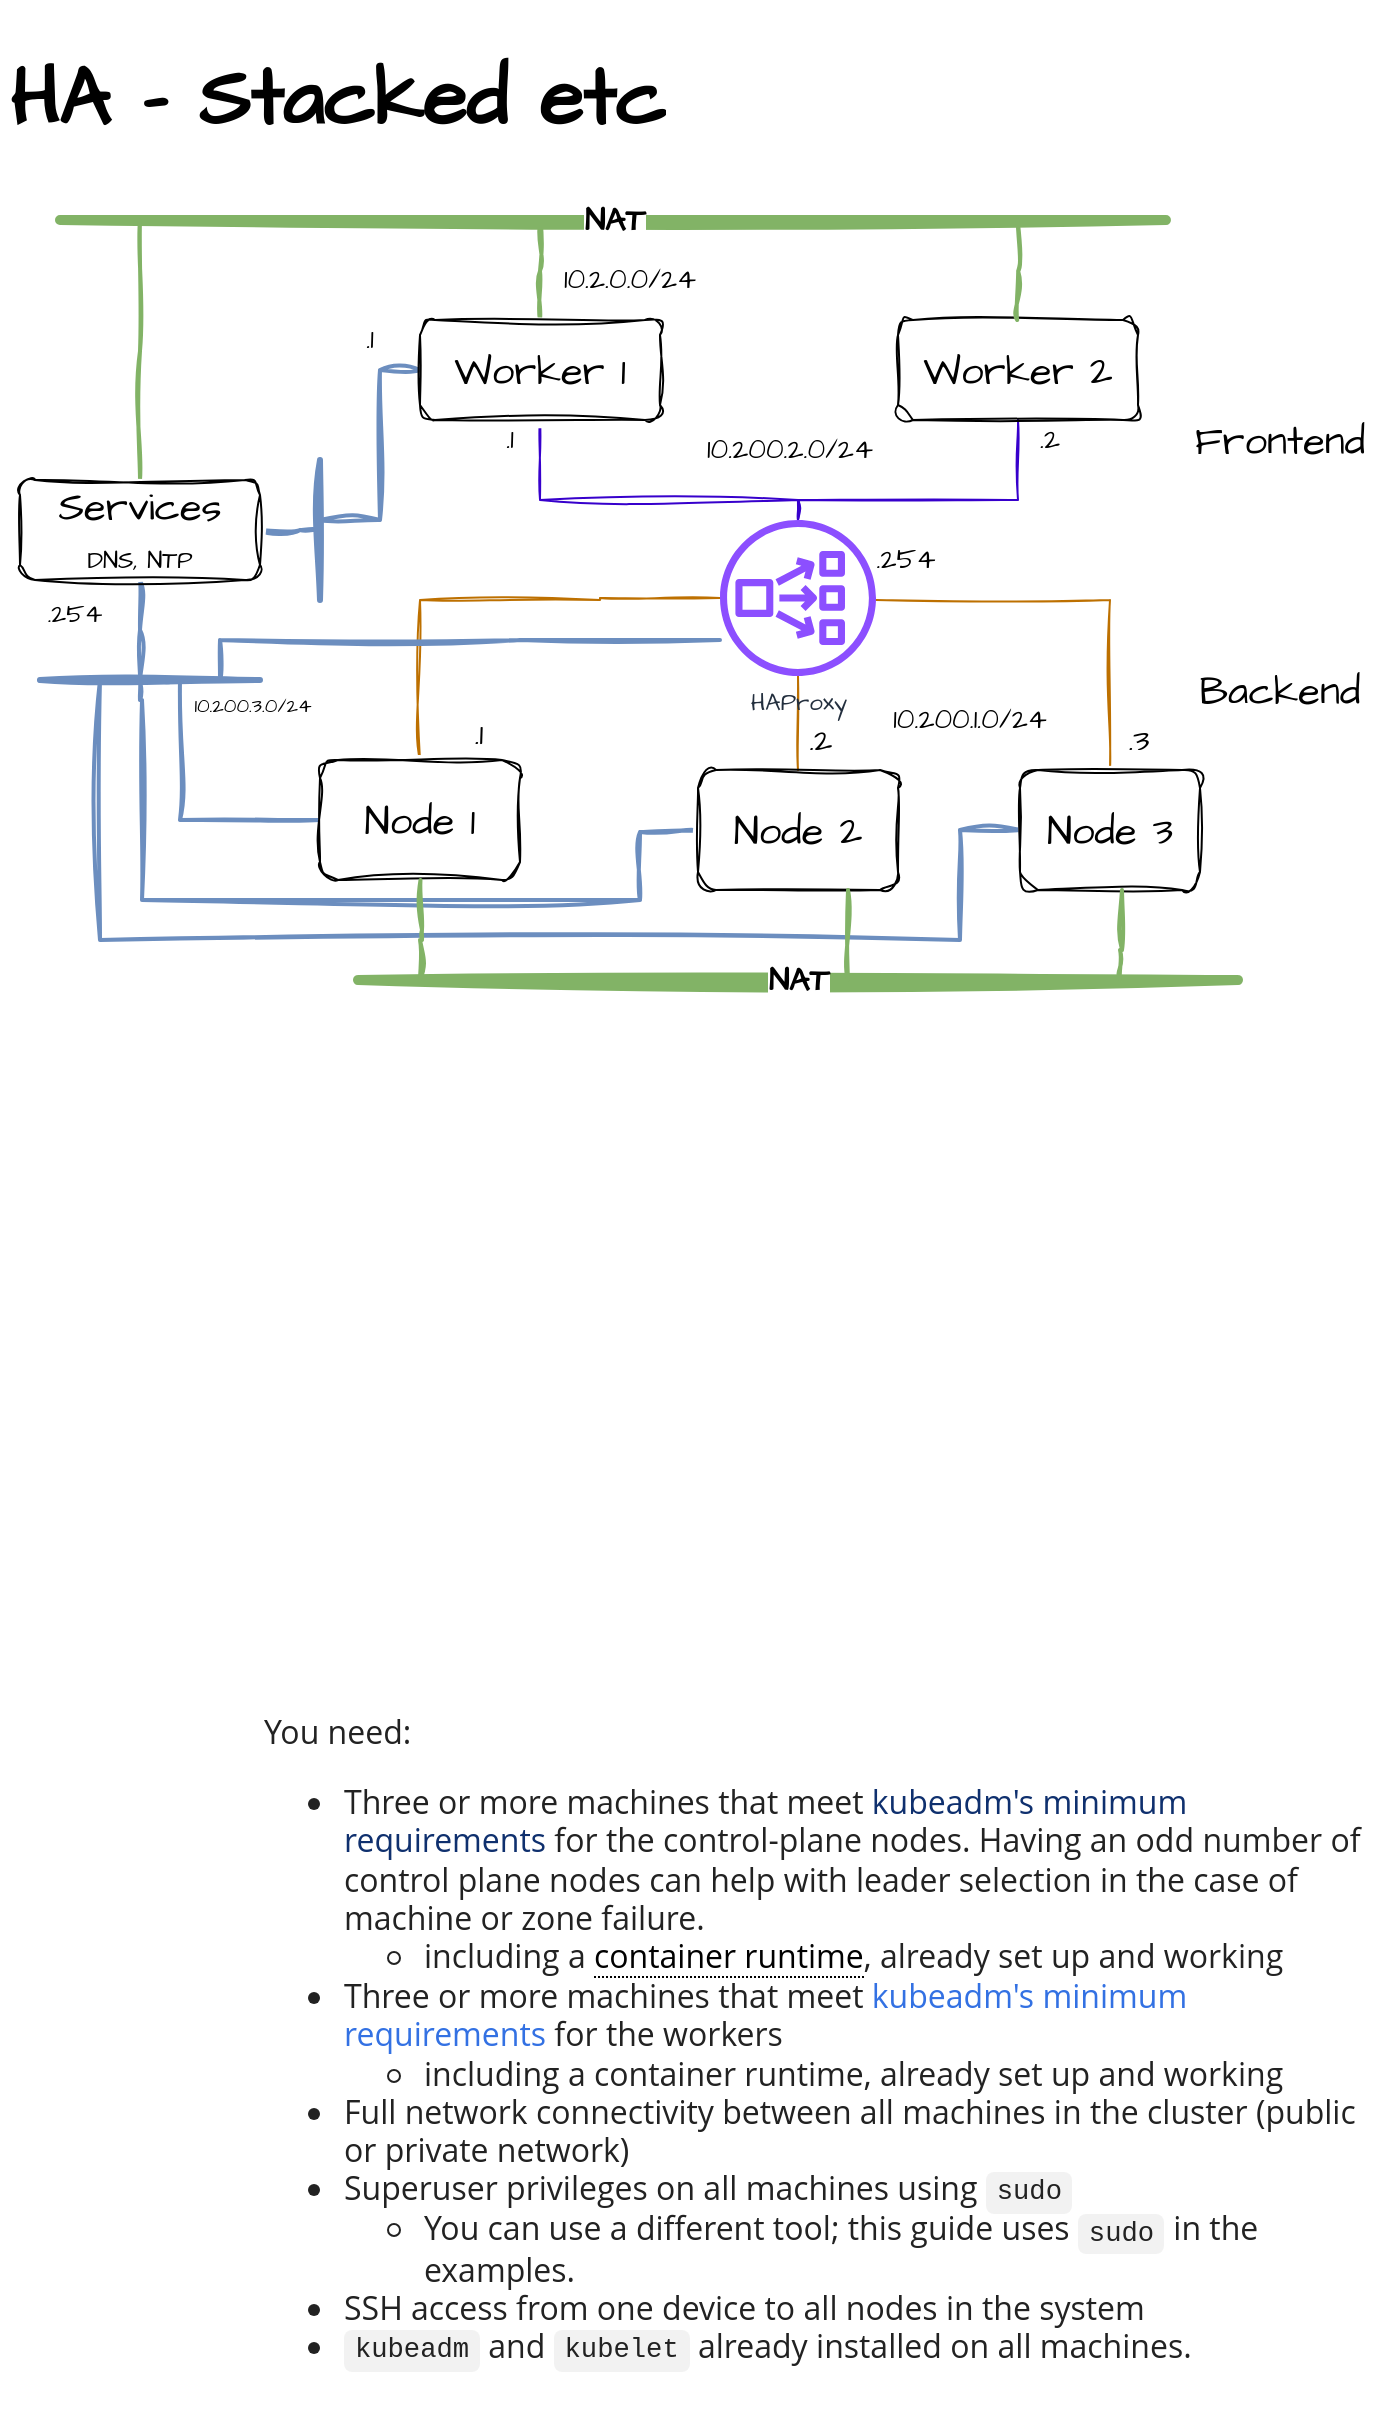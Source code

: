<mxfile version="21.6.5" type="device" pages="2">
  <diagram name="Logical" id="V6a7SnC3Rv4HC1yRopxf">
    <mxGraphModel dx="1002" dy="543" grid="0" gridSize="10" guides="1" tooltips="1" connect="1" arrows="1" fold="1" page="1" pageScale="1" pageWidth="827" pageHeight="1169" background="#ffffff" math="0" shadow="0">
      <root>
        <mxCell id="0" />
        <mxCell id="1" parent="0" />
        <mxCell id="zZbyZJ5l2gq-1yhNSsV1-1" style="edgeStyle=orthogonalEdgeStyle;rounded=0;sketch=1;hachureGap=4;jiggle=2;curveFitting=1;orthogonalLoop=1;jettySize=auto;html=1;fontFamily=Architects Daughter;fontSource=https%3A%2F%2Ffonts.googleapis.com%2Fcss%3Ffamily%3DArchitects%2BDaughter;fontSize=16;endArrow=none;endFill=0;fillColor=#f0a30a;strokeColor=#BD7000;" parent="1" source="-zSNMjfDr29oGhgnYWDr-1" target="-zSNMjfDr29oGhgnYWDr-8" edge="1">
          <mxGeometry relative="1" as="geometry">
            <Array as="points">
              <mxPoint x="230" y="300" />
              <mxPoint x="320" y="300" />
              <mxPoint x="320" y="299" />
            </Array>
          </mxGeometry>
        </mxCell>
        <mxCell id="Of8ZxpsAjSn3luot0dQV-20" style="edgeStyle=orthogonalEdgeStyle;rounded=0;sketch=1;hachureGap=4;jiggle=2;curveFitting=1;orthogonalLoop=1;jettySize=auto;html=1;exitX=1;exitY=0.5;exitDx=0;exitDy=0;fontFamily=Architects Daughter;fontSource=https%3A%2F%2Ffonts.googleapis.com%2Fcss%3Ffamily%3DArchitects%2BDaughter;fontSize=16;fillColor=#dae8fc;strokeColor=#6c8ebf;endArrow=none;endFill=0;strokeWidth=2;" parent="1" source="-zSNMjfDr29oGhgnYWDr-1" edge="1">
          <mxGeometry relative="1" as="geometry">
            <mxPoint x="90" y="340.0" as="targetPoint" />
            <Array as="points">
              <mxPoint x="110" y="410" />
              <mxPoint x="110" y="340" />
            </Array>
          </mxGeometry>
        </mxCell>
        <mxCell id="-zSNMjfDr29oGhgnYWDr-1" value="Node 1" style="rounded=1;whiteSpace=wrap;html=1;sketch=1;hachureGap=4;jiggle=2;curveFitting=1;fontFamily=Architects Daughter;fontSource=https%3A%2F%2Ffonts.googleapis.com%2Fcss%3Ffamily%3DArchitects%2BDaughter;fontSize=20;direction=west;" parent="1" vertex="1">
          <mxGeometry x="180" y="380" width="100" height="60" as="geometry" />
        </mxCell>
        <mxCell id="-zSNMjfDr29oGhgnYWDr-2" value="&lt;h1&gt;HA - Stacked etc&lt;/h1&gt;" style="text;html=1;strokeColor=none;fillColor=none;spacing=5;spacingTop=-20;whiteSpace=wrap;overflow=hidden;rounded=0;fontSize=20;fontFamily=Architects Daughter;" parent="1" vertex="1">
          <mxGeometry x="20" y="10" width="370" height="80" as="geometry" />
        </mxCell>
        <mxCell id="zZbyZJ5l2gq-1yhNSsV1-3" style="edgeStyle=orthogonalEdgeStyle;rounded=0;sketch=1;hachureGap=4;jiggle=2;curveFitting=1;orthogonalLoop=1;jettySize=auto;html=1;fontFamily=Architects Daughter;fontSource=https%3A%2F%2Ffonts.googleapis.com%2Fcss%3Ffamily%3DArchitects%2BDaughter;fontSize=16;endArrow=none;endFill=0;fillColor=#f0a30a;strokeColor=#BD7000;" parent="1" source="-zSNMjfDr29oGhgnYWDr-3" target="-zSNMjfDr29oGhgnYWDr-8" edge="1">
          <mxGeometry relative="1" as="geometry" />
        </mxCell>
        <mxCell id="Of8ZxpsAjSn3luot0dQV-21" style="edgeStyle=orthogonalEdgeStyle;rounded=0;sketch=1;hachureGap=4;jiggle=2;curveFitting=1;orthogonalLoop=1;jettySize=auto;html=1;fontFamily=Architects Daughter;fontSource=https%3A%2F%2Ffonts.googleapis.com%2Fcss%3Ffamily%3DArchitects%2BDaughter;fontSize=16;fillColor=#dae8fc;strokeColor=#6c8ebf;exitX=0.987;exitY=0.406;exitDx=0;exitDy=0;exitPerimeter=0;endArrow=none;endFill=0;strokeWidth=2;" parent="1" source="-zSNMjfDr29oGhgnYWDr-3" edge="1">
          <mxGeometry relative="1" as="geometry">
            <mxPoint x="90" y="340.0" as="targetPoint" />
            <Array as="points">
              <mxPoint x="340" y="416" />
              <mxPoint x="340" y="450" />
              <mxPoint x="91" y="450" />
              <mxPoint x="91" y="350" />
              <mxPoint x="90" y="350" />
            </Array>
          </mxGeometry>
        </mxCell>
        <mxCell id="-zSNMjfDr29oGhgnYWDr-3" value="Node 2" style="rounded=1;whiteSpace=wrap;html=1;sketch=1;hachureGap=4;jiggle=2;curveFitting=1;fontFamily=Architects Daughter;fontSource=https%3A%2F%2Ffonts.googleapis.com%2Fcss%3Ffamily%3DArchitects%2BDaughter;fontSize=20;direction=west;" parent="1" vertex="1">
          <mxGeometry x="369" y="385" width="100" height="60" as="geometry" />
        </mxCell>
        <mxCell id="zZbyZJ5l2gq-1yhNSsV1-2" style="edgeStyle=orthogonalEdgeStyle;rounded=0;sketch=1;hachureGap=4;jiggle=2;curveFitting=1;orthogonalLoop=1;jettySize=auto;html=1;fontFamily=Architects Daughter;fontSource=https%3A%2F%2Ffonts.googleapis.com%2Fcss%3Ffamily%3DArchitects%2BDaughter;fontSize=16;endArrow=none;endFill=0;fillColor=#f0a30a;strokeColor=#BD7000;" parent="1" source="-zSNMjfDr29oGhgnYWDr-4" target="-zSNMjfDr29oGhgnYWDr-8" edge="1">
          <mxGeometry relative="1" as="geometry">
            <Array as="points">
              <mxPoint x="575" y="300" />
            </Array>
          </mxGeometry>
        </mxCell>
        <mxCell id="Of8ZxpsAjSn3luot0dQV-22" style="edgeStyle=orthogonalEdgeStyle;rounded=0;sketch=1;hachureGap=4;jiggle=2;curveFitting=1;orthogonalLoop=1;jettySize=auto;html=1;exitX=1;exitY=0.5;exitDx=0;exitDy=0;fontFamily=Architects Daughter;fontSource=https%3A%2F%2Ffonts.googleapis.com%2Fcss%3Ffamily%3DArchitects%2BDaughter;fontSize=16;fillColor=#dae8fc;strokeColor=#6c8ebf;endArrow=none;endFill=0;strokeWidth=2;" parent="1" source="-zSNMjfDr29oGhgnYWDr-4" edge="1">
          <mxGeometry relative="1" as="geometry">
            <mxPoint x="90" y="340.0" as="targetPoint" />
            <Array as="points">
              <mxPoint x="500" y="415" />
              <mxPoint x="500" y="470" />
              <mxPoint x="70" y="470" />
              <mxPoint x="70" y="340" />
            </Array>
          </mxGeometry>
        </mxCell>
        <mxCell id="-zSNMjfDr29oGhgnYWDr-4" value="Node 3" style="rounded=1;whiteSpace=wrap;html=1;sketch=1;hachureGap=4;jiggle=2;curveFitting=1;fontFamily=Architects Daughter;fontSource=https%3A%2F%2Ffonts.googleapis.com%2Fcss%3Ffamily%3DArchitects%2BDaughter;fontSize=20;direction=west;" parent="1" vertex="1">
          <mxGeometry x="530" y="385" width="90" height="60" as="geometry" />
        </mxCell>
        <mxCell id="-zSNMjfDr29oGhgnYWDr-5" value="" style="shape=image;verticalLabelPosition=bottom;labelBackgroundColor=default;verticalAlign=top;aspect=fixed;imageAspect=0;image=https://kubernetes.io/images/kubeadm/kubeadm-ha-topology-stacked-etcd.svg;" parent="1" vertex="1">
          <mxGeometry x="190" y="560" width="413.34" height="310" as="geometry" />
        </mxCell>
        <mxCell id="-zSNMjfDr29oGhgnYWDr-9" style="edgeStyle=orthogonalEdgeStyle;rounded=0;sketch=1;hachureGap=4;jiggle=2;curveFitting=1;orthogonalLoop=1;jettySize=auto;html=1;exitX=0.5;exitY=1;exitDx=0;exitDy=0;fontFamily=Architects Daughter;fontSource=https%3A%2F%2Ffonts.googleapis.com%2Fcss%3Ffamily%3DArchitects%2BDaughter;fontSize=16;endArrow=none;endFill=0;fillColor=#6a00ff;strokeColor=#3700CC;" parent="1" source="-zSNMjfDr29oGhgnYWDr-6" target="-zSNMjfDr29oGhgnYWDr-8" edge="1">
          <mxGeometry relative="1" as="geometry">
            <Array as="points">
              <mxPoint x="290" y="250" />
              <mxPoint x="419" y="250" />
            </Array>
          </mxGeometry>
        </mxCell>
        <mxCell id="Of8ZxpsAjSn3luot0dQV-7" style="edgeStyle=orthogonalEdgeStyle;rounded=0;sketch=1;hachureGap=4;jiggle=2;curveFitting=1;orthogonalLoop=1;jettySize=auto;html=1;exitX=0.5;exitY=0;exitDx=0;exitDy=0;fontFamily=Architects Daughter;fontSource=https%3A%2F%2Ffonts.googleapis.com%2Fcss%3Ffamily%3DArchitects%2BDaughter;fontSize=16;endArrow=none;endFill=0;fillColor=#d5e8d4;strokeColor=#82b366;strokeWidth=2;" parent="1" source="-zSNMjfDr29oGhgnYWDr-6" edge="1">
          <mxGeometry relative="1" as="geometry">
            <mxPoint x="290.235" y="110" as="targetPoint" />
          </mxGeometry>
        </mxCell>
        <mxCell id="t6zthMUhSE7V1QbAuCVZ-4" style="edgeStyle=orthogonalEdgeStyle;rounded=0;sketch=1;hachureGap=4;jiggle=2;curveFitting=1;orthogonalLoop=1;jettySize=auto;html=1;exitX=0;exitY=0.5;exitDx=0;exitDy=0;fontFamily=Architects Daughter;fontSource=https%3A%2F%2Ffonts.googleapis.com%2Fcss%3Ffamily%3DArchitects%2BDaughter;fontSize=16;fillColor=#dae8fc;strokeColor=#6c8ebf;strokeWidth=2;endArrow=none;endFill=0;" parent="1" source="-zSNMjfDr29oGhgnYWDr-6" edge="1">
          <mxGeometry relative="1" as="geometry">
            <mxPoint x="180" y="260" as="targetPoint" />
            <Array as="points">
              <mxPoint x="210" y="185" />
              <mxPoint x="210" y="260" />
            </Array>
          </mxGeometry>
        </mxCell>
        <mxCell id="-zSNMjfDr29oGhgnYWDr-6" value="Worker 1" style="rounded=1;whiteSpace=wrap;html=1;sketch=1;hachureGap=4;jiggle=2;curveFitting=1;fontFamily=Architects Daughter;fontSource=https%3A%2F%2Ffonts.googleapis.com%2Fcss%3Ffamily%3DArchitects%2BDaughter;fontSize=20;" parent="1" vertex="1">
          <mxGeometry x="230" y="160" width="120" height="50" as="geometry" />
        </mxCell>
        <mxCell id="-zSNMjfDr29oGhgnYWDr-10" style="edgeStyle=orthogonalEdgeStyle;rounded=0;sketch=1;hachureGap=4;jiggle=2;curveFitting=1;orthogonalLoop=1;jettySize=auto;html=1;exitX=0.5;exitY=1;exitDx=0;exitDy=0;fontFamily=Architects Daughter;fontSource=https%3A%2F%2Ffonts.googleapis.com%2Fcss%3Ffamily%3DArchitects%2BDaughter;fontSize=16;endArrow=none;endFill=0;fillColor=#6a00ff;strokeColor=#3700CC;" parent="1" source="-zSNMjfDr29oGhgnYWDr-7" target="-zSNMjfDr29oGhgnYWDr-8" edge="1">
          <mxGeometry relative="1" as="geometry">
            <Array as="points">
              <mxPoint x="529" y="250" />
              <mxPoint x="419" y="250" />
            </Array>
          </mxGeometry>
        </mxCell>
        <mxCell id="-zSNMjfDr29oGhgnYWDr-7" value="Worker 2" style="rounded=1;whiteSpace=wrap;html=1;sketch=1;hachureGap=4;jiggle=2;curveFitting=1;fontFamily=Architects Daughter;fontSource=https%3A%2F%2Ffonts.googleapis.com%2Fcss%3Ffamily%3DArchitects%2BDaughter;fontSize=20;" parent="1" vertex="1">
          <mxGeometry x="469" y="160" width="120" height="50" as="geometry" />
        </mxCell>
        <mxCell id="Of8ZxpsAjSn3luot0dQV-24" style="edgeStyle=orthogonalEdgeStyle;rounded=0;sketch=1;hachureGap=4;jiggle=2;curveFitting=1;orthogonalLoop=1;jettySize=auto;html=1;fontFamily=Architects Daughter;fontSource=https%3A%2F%2Ffonts.googleapis.com%2Fcss%3Ffamily%3DArchitects%2BDaughter;fontSize=16;fillColor=#dae8fc;strokeColor=#6c8ebf;strokeWidth=2;endArrow=none;endFill=0;" parent="1" source="-zSNMjfDr29oGhgnYWDr-8" edge="1">
          <mxGeometry relative="1" as="geometry">
            <mxPoint x="130" y="340" as="targetPoint" />
            <Array as="points">
              <mxPoint x="280" y="320" />
              <mxPoint x="280" y="320" />
            </Array>
          </mxGeometry>
        </mxCell>
        <mxCell id="-zSNMjfDr29oGhgnYWDr-8" value="HAProxy" style="sketch=0;outlineConnect=0;fontColor=#232F3E;gradientColor=none;fillColor=#8C4FFF;strokeColor=none;dashed=0;verticalLabelPosition=bottom;verticalAlign=top;align=center;html=1;fontSize=12;fontStyle=0;aspect=fixed;pointerEvents=1;shape=mxgraph.aws4.network_load_balancer;hachureGap=4;jiggle=2;curveFitting=1;fontFamily=Architects Daughter;fontSource=https%3A%2F%2Ffonts.googleapis.com%2Fcss%3Ffamily%3DArchitects%2BDaughter;" parent="1" vertex="1">
          <mxGeometry x="380" y="260" width="78" height="78" as="geometry" />
        </mxCell>
        <mxCell id="-zSNMjfDr29oGhgnYWDr-15" value="&lt;p style=&quot;box-sizing: border-box; margin-top: 0px; margin-bottom: 1rem; font-weight: 400; color: rgb(34, 34, 34); font-family: &amp;quot;open sans&amp;quot;, -apple-system, BlinkMacSystemFont, &amp;quot;segoe ui&amp;quot;, Roboto, &amp;quot;helvetica neue&amp;quot;, Arial, sans-serif, &amp;quot;apple color emoji&amp;quot;, &amp;quot;segoe ui emoji&amp;quot;, &amp;quot;segoe ui symbol&amp;quot;; font-size: 16px; font-style: normal; font-variant-ligatures: normal; font-variant-caps: normal; letter-spacing: normal; orphans: 2; text-align: left; text-indent: 0px; text-transform: none; widows: 2; word-spacing: 0px; -webkit-text-stroke-width: 0px; background-color: rgb(255, 255, 255); text-decoration-thickness: initial; text-decoration-style: initial; text-decoration-color: initial;&quot;&gt;You need:&lt;/p&gt;&lt;ul style=&quot;box-sizing: border-box; margin-top: 0px; margin-bottom: 1rem; color: rgb(34, 34, 34); font-family: &amp;quot;open sans&amp;quot;, -apple-system, BlinkMacSystemFont, &amp;quot;segoe ui&amp;quot;, Roboto, &amp;quot;helvetica neue&amp;quot;, Arial, sans-serif, &amp;quot;apple color emoji&amp;quot;, &amp;quot;segoe ui emoji&amp;quot;, &amp;quot;segoe ui symbol&amp;quot;; font-size: 16px; font-style: normal; font-variant-ligatures: normal; font-variant-caps: normal; font-weight: 400; letter-spacing: normal; orphans: 2; text-align: left; text-indent: 0px; text-transform: none; widows: 2; word-spacing: 0px; -webkit-text-stroke-width: 0px; background-color: rgb(255, 255, 255); text-decoration-thickness: initial; text-decoration-style: initial; text-decoration-color: initial;&quot;&gt;&lt;li style=&quot;box-sizing: border-box; font-weight: 400;&quot;&gt;Three or more machines that meet&lt;span&gt;&amp;nbsp;&lt;/span&gt;&lt;a href=&quot;https://kubernetes.io/docs/setup/production-environment/tools/kubeadm/install-kubeadm/#before-you-begin&quot; style=&quot;box-sizing: border-box; color: rgb(15, 48, 110); text-decoration: none; background-color: transparent;&quot;&gt;kubeadm&#39;s minimum requirements&lt;/a&gt;&lt;span&gt;&amp;nbsp;&lt;/span&gt;for the control-plane nodes. Having an odd number of control plane nodes can help with leader selection in the case of machine or zone failure.&lt;ul style=&quot;box-sizing: border-box; margin-top: 0px; margin-bottom: 0px;&quot;&gt;&lt;li style=&quot;box-sizing: border-box; font-weight: 400;&quot;&gt;including a&lt;span&gt;&amp;nbsp;&lt;/span&gt;&lt;a class=&quot;glossary-tooltip&quot; title=&quot;&quot; data-toggle=&quot;tooltip&quot; data-placement=&quot;top&quot; href=&quot;https://kubernetes.io/docs/setup/production-environment/container-runtimes&quot; target=&quot;_blank&quot; aria-label=&quot;container runtime&quot; data-original-title=&quot;The container runtime is the software that is responsible for running containers.&quot; style=&quot;box-sizing: border-box; color: rgb(0, 0, 0); text-decoration: none !important; background-color: transparent; display: inline-block; border-bottom: 1px dotted rgb(0, 0, 0);&quot;&gt;container runtime&lt;/a&gt;, already set up and working&lt;/li&gt;&lt;/ul&gt;&lt;/li&gt;&lt;li style=&quot;box-sizing: border-box; font-weight: 400;&quot;&gt;Three or more machines that meet&lt;span&gt;&amp;nbsp;&lt;/span&gt;&lt;a href=&quot;https://kubernetes.io/docs/setup/production-environment/tools/kubeadm/install-kubeadm/#before-you-begin&quot; style=&quot;box-sizing: border-box; color: rgb(51, 113, 227); text-decoration: none; background-color: transparent;&quot;&gt;kubeadm&#39;s minimum requirements&lt;/a&gt;&lt;span&gt;&amp;nbsp;&lt;/span&gt;for the workers&lt;ul style=&quot;box-sizing: border-box; margin-top: 0px; margin-bottom: 0px;&quot;&gt;&lt;li style=&quot;box-sizing: border-box; font-weight: 400;&quot;&gt;including a container runtime, already set up and working&lt;/li&gt;&lt;/ul&gt;&lt;/li&gt;&lt;li style=&quot;box-sizing: border-box; font-weight: 400;&quot;&gt;Full network connectivity between all machines in the cluster (public or private network)&lt;/li&gt;&lt;li style=&quot;box-sizing: border-box; font-weight: 400;&quot;&gt;Superuser privileges on all machines using&lt;span&gt;&amp;nbsp;&lt;/span&gt;&lt;code style=&quot;box-sizing: border-box; font-family: SFMono-Regular, Menlo, Monaco, Consolas, &amp;quot;liberation mono&amp;quot;, &amp;quot;courier new&amp;quot;, monospace; font-size: 13.6px; color: inherit; overflow-wrap: break-word; padding: 0.2em 0.4em; margin: 0px; word-break: normal; background-color: rgba(0, 0, 0, 0.05); border-radius: 0.25rem;&quot;&gt;sudo&lt;/code&gt;&lt;ul style=&quot;box-sizing: border-box; margin-top: 0px; margin-bottom: 0px;&quot;&gt;&lt;li style=&quot;box-sizing: border-box; font-weight: 400;&quot;&gt;You can use a different tool; this guide uses&lt;span&gt;&amp;nbsp;&lt;/span&gt;&lt;code style=&quot;box-sizing: border-box; font-family: SFMono-Regular, Menlo, Monaco, Consolas, &amp;quot;liberation mono&amp;quot;, &amp;quot;courier new&amp;quot;, monospace; font-size: 13.6px; color: inherit; overflow-wrap: break-word; padding: 0.2em 0.4em; margin: 0px; word-break: normal; background-color: rgba(0, 0, 0, 0.05); border-radius: 0.25rem;&quot;&gt;sudo&lt;/code&gt;&lt;span&gt;&amp;nbsp;&lt;/span&gt;in the examples.&lt;/li&gt;&lt;/ul&gt;&lt;/li&gt;&lt;li style=&quot;box-sizing: border-box; font-weight: 400;&quot;&gt;SSH access from one device to all nodes in the system&lt;/li&gt;&lt;li style=&quot;box-sizing: border-box; font-weight: 400;&quot;&gt;&lt;code style=&quot;box-sizing: border-box; font-family: SFMono-Regular, Menlo, Monaco, Consolas, &amp;quot;liberation mono&amp;quot;, &amp;quot;courier new&amp;quot;, monospace; font-size: 13.6px; color: inherit; overflow-wrap: break-word; padding: 0.2em 0.4em; margin: 0px; word-break: normal; background-color: rgba(0, 0, 0, 0.05); border-radius: 0.25rem;&quot;&gt;kubeadm&lt;/code&gt;&lt;span&gt;&amp;nbsp;&lt;/span&gt;and&lt;span&gt;&amp;nbsp;&lt;/span&gt;&lt;code style=&quot;box-sizing: border-box; font-family: SFMono-Regular, Menlo, Monaco, Consolas, &amp;quot;liberation mono&amp;quot;, &amp;quot;courier new&amp;quot;, monospace; font-size: 13.6px; color: inherit; overflow-wrap: break-word; padding: 0.2em 0.4em; margin: 0px; word-break: normal; background-color: rgba(0, 0, 0, 0.05); border-radius: 0.25rem;&quot;&gt;kubelet&lt;/code&gt;&lt;span&gt;&amp;nbsp;&lt;/span&gt;already installed on all machines.&lt;/li&gt;&lt;/ul&gt;" style="text;whiteSpace=wrap;html=1;fontSize=20;fontFamily=Architects Daughter;" parent="1" vertex="1">
          <mxGeometry x="150" y="850" width="560" height="360" as="geometry" />
        </mxCell>
        <mxCell id="Of8ZxpsAjSn3luot0dQV-4" value="NAT" style="endArrow=none;html=1;rounded=0;sketch=1;hachureGap=4;jiggle=2;curveFitting=1;fontFamily=Architects Daughter;fontSource=https%3A%2F%2Ffonts.googleapis.com%2Fcss%3Ffamily%3DArchitects%2BDaughter;fontSize=16;fillColor=#d5e8d4;strokeColor=#82b366;strokeWidth=5;fontStyle=1" parent="1" edge="1">
          <mxGeometry width="50" height="50" relative="1" as="geometry">
            <mxPoint x="50" y="110" as="sourcePoint" />
            <mxPoint x="602.98" y="110" as="targetPoint" />
          </mxGeometry>
        </mxCell>
        <mxCell id="Of8ZxpsAjSn3luot0dQV-9" style="edgeStyle=orthogonalEdgeStyle;rounded=0;sketch=1;hachureGap=4;jiggle=2;curveFitting=1;orthogonalLoop=1;jettySize=auto;html=1;exitX=0.5;exitY=0;exitDx=0;exitDy=0;fontFamily=Architects Daughter;fontSource=https%3A%2F%2Ffonts.googleapis.com%2Fcss%3Ffamily%3DArchitects%2BDaughter;fontSize=16;endArrow=none;endFill=0;fillColor=#d5e8d4;strokeColor=#82b366;strokeWidth=2;" parent="1" edge="1">
          <mxGeometry relative="1" as="geometry">
            <mxPoint x="528.815" y="110" as="targetPoint" />
            <mxPoint x="528.58" y="160" as="sourcePoint" />
          </mxGeometry>
        </mxCell>
        <mxCell id="Of8ZxpsAjSn3luot0dQV-11" value="NAT" style="endArrow=none;html=1;rounded=0;sketch=1;hachureGap=4;jiggle=2;curveFitting=1;fontFamily=Architects Daughter;fontSource=https%3A%2F%2Ffonts.googleapis.com%2Fcss%3Ffamily%3DArchitects%2BDaughter;fontSize=16;fillColor=#d5e8d4;strokeColor=#82b366;strokeWidth=5;fontStyle=1" parent="1" edge="1">
          <mxGeometry width="50" height="50" relative="1" as="geometry">
            <mxPoint x="199" y="490" as="sourcePoint" />
            <mxPoint x="639" y="490" as="targetPoint" />
          </mxGeometry>
        </mxCell>
        <mxCell id="Of8ZxpsAjSn3luot0dQV-12" style="edgeStyle=orthogonalEdgeStyle;rounded=0;sketch=1;hachureGap=4;jiggle=2;curveFitting=1;orthogonalLoop=1;jettySize=auto;html=1;exitX=0.5;exitY=0;exitDx=0;exitDy=0;fontFamily=Architects Daughter;fontSource=https%3A%2F%2Ffonts.googleapis.com%2Fcss%3Ffamily%3DArchitects%2BDaughter;fontSize=16;endArrow=none;endFill=0;fillColor=#d5e8d4;strokeColor=#82b366;strokeWidth=2;" parent="1" edge="1">
          <mxGeometry relative="1" as="geometry">
            <mxPoint x="230.235" y="440" as="targetPoint" />
            <mxPoint x="230" y="490" as="sourcePoint" />
            <Array as="points">
              <mxPoint x="230" y="470" />
              <mxPoint x="231" y="470" />
              <mxPoint x="231" y="465" />
              <mxPoint x="230" y="465" />
            </Array>
          </mxGeometry>
        </mxCell>
        <mxCell id="Of8ZxpsAjSn3luot0dQV-15" style="edgeStyle=orthogonalEdgeStyle;rounded=0;sketch=1;hachureGap=4;jiggle=2;curveFitting=1;orthogonalLoop=1;jettySize=auto;html=1;fontFamily=Architects Daughter;fontSource=https%3A%2F%2Ffonts.googleapis.com%2Fcss%3Ffamily%3DArchitects%2BDaughter;fontSize=16;endArrow=none;endFill=0;fillColor=#d5e8d4;strokeColor=#82b366;strokeWidth=2;" parent="1" edge="1">
          <mxGeometry relative="1" as="geometry">
            <mxPoint x="580.235" y="445" as="targetPoint" />
            <mxPoint x="580" y="490" as="sourcePoint" />
            <Array as="points">
              <mxPoint x="580" y="475" />
              <mxPoint x="581" y="475" />
              <mxPoint x="581" y="445" />
            </Array>
          </mxGeometry>
        </mxCell>
        <mxCell id="Of8ZxpsAjSn3luot0dQV-19" style="edgeStyle=orthogonalEdgeStyle;rounded=0;sketch=1;hachureGap=4;jiggle=2;curveFitting=1;orthogonalLoop=1;jettySize=auto;html=1;fontFamily=Architects Daughter;fontSource=https%3A%2F%2Ffonts.googleapis.com%2Fcss%3Ffamily%3DArchitects%2BDaughter;fontSize=16;endArrow=none;endFill=0;fillColor=#dae8fc;strokeColor=#6c8ebf;strokeWidth=2;" parent="1" source="Of8ZxpsAjSn3luot0dQV-16" edge="1">
          <mxGeometry relative="1" as="geometry">
            <mxPoint x="90" y="340.0" as="targetPoint" />
          </mxGeometry>
        </mxCell>
        <mxCell id="Of8ZxpsAjSn3luot0dQV-23" style="edgeStyle=orthogonalEdgeStyle;rounded=0;sketch=1;hachureGap=4;jiggle=2;curveFitting=1;orthogonalLoop=1;jettySize=auto;html=1;fontFamily=Architects Daughter;fontSource=https%3A%2F%2Ffonts.googleapis.com%2Fcss%3Ffamily%3DArchitects%2BDaughter;fontSize=16;fillColor=#d5e8d4;strokeColor=#82b366;endArrow=none;endFill=0;strokeWidth=2;" parent="1" source="Of8ZxpsAjSn3luot0dQV-16" edge="1">
          <mxGeometry relative="1" as="geometry">
            <mxPoint x="90" y="110" as="targetPoint" />
          </mxGeometry>
        </mxCell>
        <mxCell id="t6zthMUhSE7V1QbAuCVZ-1" style="edgeStyle=orthogonalEdgeStyle;rounded=0;sketch=1;hachureGap=4;jiggle=2;curveFitting=1;orthogonalLoop=1;jettySize=auto;html=1;fontFamily=Architects Daughter;fontSource=https%3A%2F%2Ffonts.googleapis.com%2Fcss%3Ffamily%3DArchitects%2BDaughter;fontSize=16;fillColor=#dae8fc;strokeColor=#6c8ebf;endArrow=none;endFill=0;strokeWidth=2;" parent="1" source="Of8ZxpsAjSn3luot0dQV-16" edge="1">
          <mxGeometry relative="1" as="geometry">
            <mxPoint x="180" y="265" as="targetPoint" />
          </mxGeometry>
        </mxCell>
        <mxCell id="Of8ZxpsAjSn3luot0dQV-16" value="Services&lt;br&gt;&lt;font style=&quot;font-size: 12px;&quot;&gt;DNS, NTP&lt;/font&gt;" style="rounded=1;whiteSpace=wrap;html=1;sketch=1;hachureGap=4;jiggle=2;curveFitting=1;fontFamily=Architects Daughter;fontSource=https%3A%2F%2Ffonts.googleapis.com%2Fcss%3Ffamily%3DArchitects%2BDaughter;fontSize=20;" parent="1" vertex="1">
          <mxGeometry x="30" y="240" width="120" height="50" as="geometry" />
        </mxCell>
        <mxCell id="Of8ZxpsAjSn3luot0dQV-18" value="" style="endArrow=none;html=1;rounded=0;sketch=1;hachureGap=4;jiggle=2;curveFitting=1;fontFamily=Architects Daughter;fontSource=https%3A%2F%2Ffonts.googleapis.com%2Fcss%3Ffamily%3DArchitects%2BDaughter;fontSize=16;fillColor=#dae8fc;strokeColor=#6c8ebf;strokeWidth=3;" parent="1" edge="1">
          <mxGeometry width="50" height="50" relative="1" as="geometry">
            <mxPoint x="40" y="340" as="sourcePoint" />
            <mxPoint x="150" y="340" as="targetPoint" />
          </mxGeometry>
        </mxCell>
        <mxCell id="E2HVy3zZrZBvHQwOudDp-1" value="Frontend" style="text;html=1;strokeColor=none;fillColor=none;align=center;verticalAlign=middle;whiteSpace=wrap;rounded=0;fontSize=20;fontFamily=Architects Daughter;" parent="1" vertex="1">
          <mxGeometry x="630" y="205" width="60" height="30" as="geometry" />
        </mxCell>
        <mxCell id="E2HVy3zZrZBvHQwOudDp-2" value="Backend" style="text;html=1;strokeColor=none;fillColor=none;align=center;verticalAlign=middle;whiteSpace=wrap;rounded=0;fontSize=20;fontFamily=Architects Daughter;" parent="1" vertex="1">
          <mxGeometry x="630" y="330" width="60" height="30" as="geometry" />
        </mxCell>
        <mxCell id="E2HVy3zZrZBvHQwOudDp-15" value=".1" style="edgeLabel;html=1;align=center;verticalAlign=middle;resizable=0;points=[];fontSize=16;fontFamily=Architects Daughter;" parent="1" vertex="1" connectable="0">
          <mxGeometry x="550.004" y="239.999" as="geometry">
            <mxPoint x="-291" y="127" as="offset" />
          </mxGeometry>
        </mxCell>
        <mxCell id="E2HVy3zZrZBvHQwOudDp-16" value=".2" style="edgeLabel;html=1;align=center;verticalAlign=middle;resizable=0;points=[];fontSize=16;fontFamily=Architects Daughter;" parent="1" vertex="1" connectable="0">
          <mxGeometry x="430.004" y="369.999" as="geometry" />
        </mxCell>
        <mxCell id="E2HVy3zZrZBvHQwOudDp-17" value=".3" style="edgeLabel;html=1;align=center;verticalAlign=middle;resizable=0;points=[];fontSize=16;fontFamily=Architects Daughter;" parent="1" vertex="1" connectable="0">
          <mxGeometry x="589.004" y="369.999" as="geometry" />
        </mxCell>
        <mxCell id="E2HVy3zZrZBvHQwOudDp-18" value="10.200.3.0/24" style="edgeLabel;html=1;align=center;verticalAlign=middle;resizable=0;points=[];fontSize=10;fontFamily=Architects Daughter;" parent="1" vertex="1" connectable="0">
          <mxGeometry x="140.004" y="349.999" as="geometry">
            <mxPoint x="6" y="2" as="offset" />
          </mxGeometry>
        </mxCell>
        <mxCell id="t6zthMUhSE7V1QbAuCVZ-2" value="" style="endArrow=none;html=1;rounded=0;sketch=1;hachureGap=4;jiggle=2;curveFitting=1;fontFamily=Architects Daughter;fontSource=https%3A%2F%2Ffonts.googleapis.com%2Fcss%3Ffamily%3DArchitects%2BDaughter;fontSize=16;fillColor=#dae8fc;strokeColor=#6c8ebf;strokeWidth=3;" parent="1" edge="1">
          <mxGeometry width="50" height="50" relative="1" as="geometry">
            <mxPoint x="180" y="230" as="sourcePoint" />
            <mxPoint x="180" y="300" as="targetPoint" />
          </mxGeometry>
        </mxCell>
        <mxCell id="t6zthMUhSE7V1QbAuCVZ-6" value=".254" style="edgeLabel;html=1;align=center;verticalAlign=middle;resizable=0;points=[];fontSize=13;fontFamily=Architects Daughter;" parent="1" vertex="1" connectable="0">
          <mxGeometry x="60.004" y="309.999" as="geometry">
            <mxPoint x="-3" y="-3" as="offset" />
          </mxGeometry>
        </mxCell>
        <mxCell id="t6zthMUhSE7V1QbAuCVZ-8" value=".1" style="text;html=1;strokeColor=none;fillColor=none;align=center;verticalAlign=middle;whiteSpace=wrap;rounded=0;fontSize=14;fontFamily=Architects Daughter;" parent="1" vertex="1">
          <mxGeometry x="190" y="160" width="30" height="20" as="geometry" />
        </mxCell>
        <mxCell id="t6zthMUhSE7V1QbAuCVZ-9" value=".1" style="text;html=1;strokeColor=none;fillColor=none;align=center;verticalAlign=middle;whiteSpace=wrap;rounded=0;fontSize=14;fontFamily=Architects Daughter;" parent="1" vertex="1">
          <mxGeometry x="260" y="210" width="30" height="20" as="geometry" />
        </mxCell>
        <mxCell id="t6zthMUhSE7V1QbAuCVZ-10" value=".2" style="text;html=1;strokeColor=none;fillColor=none;align=center;verticalAlign=middle;whiteSpace=wrap;rounded=0;fontSize=14;fontFamily=Architects Daughter;" parent="1" vertex="1">
          <mxGeometry x="530" y="210" width="30" height="20" as="geometry" />
        </mxCell>
        <mxCell id="t6zthMUhSE7V1QbAuCVZ-11" value=".254" style="text;html=1;strokeColor=none;fillColor=none;align=center;verticalAlign=middle;whiteSpace=wrap;rounded=0;fontSize=14;fontFamily=Architects Daughter;" parent="1" vertex="1">
          <mxGeometry x="458" y="270" width="30" height="20" as="geometry" />
        </mxCell>
        <mxCell id="t6zthMUhSE7V1QbAuCVZ-12" value="10.200.1.0/24" style="text;html=1;strokeColor=none;fillColor=none;align=center;verticalAlign=middle;whiteSpace=wrap;rounded=0;fontSize=14;fontFamily=Architects Daughter;" parent="1" vertex="1">
          <mxGeometry x="490" y="350" width="30" height="20" as="geometry" />
        </mxCell>
        <mxCell id="t6zthMUhSE7V1QbAuCVZ-13" value="10.200.2.0/24" style="text;html=1;strokeColor=none;fillColor=none;align=center;verticalAlign=middle;whiteSpace=wrap;rounded=0;fontSize=14;fontFamily=Architects Daughter;" parent="1" vertex="1">
          <mxGeometry x="400" y="215" width="30" height="20" as="geometry" />
        </mxCell>
        <mxCell id="t6zthMUhSE7V1QbAuCVZ-14" value="10.2.0.0/24" style="text;html=1;strokeColor=none;fillColor=none;align=center;verticalAlign=middle;whiteSpace=wrap;rounded=0;fontSize=14;fontFamily=Architects Daughter;" parent="1" vertex="1">
          <mxGeometry x="320" y="130" width="30" height="20" as="geometry" />
        </mxCell>
        <mxCell id="eMANOVI4zJVQZyWiJStH-1" value="" style="endArrow=none;html=1;rounded=0;sketch=1;hachureGap=4;jiggle=2;curveFitting=1;fontFamily=Architects Daughter;fontSource=https%3A%2F%2Ffonts.googleapis.com%2Fcss%3Ffamily%3DArchitects%2BDaughter;fontSize=16;entryX=0.25;entryY=0;entryDx=0;entryDy=0;strokeWidth=2;fillColor=#d5e8d4;strokeColor=#82b366;" parent="1" target="-zSNMjfDr29oGhgnYWDr-3" edge="1">
          <mxGeometry width="50" height="50" relative="1" as="geometry">
            <mxPoint x="444" y="490" as="sourcePoint" />
            <mxPoint x="410" y="420" as="targetPoint" />
          </mxGeometry>
        </mxCell>
      </root>
    </mxGraphModel>
  </diagram>
  <diagram name="PHY" id="_b952GkTu1mVgNelJ1pM">
    <mxGraphModel dx="1355" dy="751" grid="1" gridSize="10" guides="1" tooltips="1" connect="1" arrows="1" fold="1" page="1" pageScale="1" pageWidth="827" pageHeight="1169" background="#ffffff" math="0" shadow="0">
      <root>
        <mxCell id="2wqAKMWFrU9B8WnP5a0L-0" />
        <mxCell id="2wqAKMWFrU9B8WnP5a0L-1" parent="2wqAKMWFrU9B8WnP5a0L-0" />
        <mxCell id="2wqAKMWFrU9B8WnP5a0L-2" style="edgeStyle=orthogonalEdgeStyle;rounded=0;sketch=1;hachureGap=4;jiggle=2;curveFitting=1;orthogonalLoop=1;jettySize=auto;html=1;fontFamily=Architects Daughter;fontSource=https%3A%2F%2Ffonts.googleapis.com%2Fcss%3Ffamily%3DArchitects%2BDaughter;fontSize=16;" parent="2wqAKMWFrU9B8WnP5a0L-1" source="2wqAKMWFrU9B8WnP5a0L-3" target="2wqAKMWFrU9B8WnP5a0L-14" edge="1">
          <mxGeometry relative="1" as="geometry">
            <Array as="points">
              <mxPoint x="216.67" y="300" />
              <mxPoint x="306.67" y="300" />
              <mxPoint x="306.67" y="299" />
            </Array>
          </mxGeometry>
        </mxCell>
        <mxCell id="2wqAKMWFrU9B8WnP5a0L-3" value="Node 1" style="rounded=1;whiteSpace=wrap;html=1;sketch=1;hachureGap=4;jiggle=2;curveFitting=1;fontFamily=Architects Daughter;fontSource=https%3A%2F%2Ffonts.googleapis.com%2Fcss%3Ffamily%3DArchitects%2BDaughter;fontSize=20;direction=west;" parent="2wqAKMWFrU9B8WnP5a0L-1" vertex="1">
          <mxGeometry x="166.67" y="380" width="100" height="60" as="geometry" />
        </mxCell>
        <mxCell id="2wqAKMWFrU9B8WnP5a0L-4" value="&lt;h1&gt;HA - Stacked etc&lt;/h1&gt;" style="text;html=1;strokeColor=none;fillColor=none;spacing=5;spacingTop=-20;whiteSpace=wrap;overflow=hidden;rounded=0;fontSize=20;fontFamily=Architects Daughter;" parent="2wqAKMWFrU9B8WnP5a0L-1" vertex="1">
          <mxGeometry x="20" y="10" width="370" height="80" as="geometry" />
        </mxCell>
        <mxCell id="2wqAKMWFrU9B8WnP5a0L-5" style="edgeStyle=orthogonalEdgeStyle;rounded=0;sketch=1;hachureGap=4;jiggle=2;curveFitting=1;orthogonalLoop=1;jettySize=auto;html=1;fontFamily=Architects Daughter;fontSource=https%3A%2F%2Ffonts.googleapis.com%2Fcss%3Ffamily%3DArchitects%2BDaughter;fontSize=16;" parent="2wqAKMWFrU9B8WnP5a0L-1" source="2wqAKMWFrU9B8WnP5a0L-6" target="2wqAKMWFrU9B8WnP5a0L-14" edge="1">
          <mxGeometry relative="1" as="geometry" />
        </mxCell>
        <mxCell id="2wqAKMWFrU9B8WnP5a0L-6" value="Node 2" style="rounded=1;whiteSpace=wrap;html=1;sketch=1;hachureGap=4;jiggle=2;curveFitting=1;fontFamily=Architects Daughter;fontSource=https%3A%2F%2Ffonts.googleapis.com%2Fcss%3Ffamily%3DArchitects%2BDaughter;fontSize=20;direction=west;" parent="2wqAKMWFrU9B8WnP5a0L-1" vertex="1">
          <mxGeometry x="355.67" y="380" width="100" height="60" as="geometry" />
        </mxCell>
        <mxCell id="2wqAKMWFrU9B8WnP5a0L-7" style="edgeStyle=orthogonalEdgeStyle;rounded=0;sketch=1;hachureGap=4;jiggle=2;curveFitting=1;orthogonalLoop=1;jettySize=auto;html=1;fontFamily=Architects Daughter;fontSource=https%3A%2F%2Ffonts.googleapis.com%2Fcss%3Ffamily%3DArchitects%2BDaughter;fontSize=16;" parent="2wqAKMWFrU9B8WnP5a0L-1" source="2wqAKMWFrU9B8WnP5a0L-8" target="2wqAKMWFrU9B8WnP5a0L-14" edge="1">
          <mxGeometry relative="1" as="geometry">
            <Array as="points">
              <mxPoint x="561.67" y="300" />
            </Array>
          </mxGeometry>
        </mxCell>
        <mxCell id="2wqAKMWFrU9B8WnP5a0L-8" value="Node 3" style="rounded=1;whiteSpace=wrap;html=1;sketch=1;hachureGap=4;jiggle=2;curveFitting=1;fontFamily=Architects Daughter;fontSource=https%3A%2F%2Ffonts.googleapis.com%2Fcss%3Ffamily%3DArchitects%2BDaughter;fontSize=20;direction=west;" parent="2wqAKMWFrU9B8WnP5a0L-1" vertex="1">
          <mxGeometry x="516.67" y="385" width="90" height="60" as="geometry" />
        </mxCell>
        <mxCell id="2wqAKMWFrU9B8WnP5a0L-9" value="" style="shape=image;verticalLabelPosition=bottom;labelBackgroundColor=default;verticalAlign=top;aspect=fixed;imageAspect=0;image=https://kubernetes.io/images/kubeadm/kubeadm-ha-topology-stacked-etcd.svg;" parent="2wqAKMWFrU9B8WnP5a0L-1" vertex="1">
          <mxGeometry x="180" y="490" width="413.34" height="310" as="geometry" />
        </mxCell>
        <mxCell id="2wqAKMWFrU9B8WnP5a0L-10" style="edgeStyle=orthogonalEdgeStyle;rounded=0;sketch=1;hachureGap=4;jiggle=2;curveFitting=1;orthogonalLoop=1;jettySize=auto;html=1;exitX=0.5;exitY=1;exitDx=0;exitDy=0;fontFamily=Architects Daughter;fontSource=https%3A%2F%2Ffonts.googleapis.com%2Fcss%3Ffamily%3DArchitects%2BDaughter;fontSize=16;endArrow=none;endFill=0;" parent="2wqAKMWFrU9B8WnP5a0L-1" source="2wqAKMWFrU9B8WnP5a0L-11" target="2wqAKMWFrU9B8WnP5a0L-14" edge="1">
          <mxGeometry relative="1" as="geometry">
            <Array as="points">
              <mxPoint x="190" y="220" />
              <mxPoint x="406" y="220" />
            </Array>
          </mxGeometry>
        </mxCell>
        <mxCell id="2wqAKMWFrU9B8WnP5a0L-11" value="Worker 1" style="rounded=1;whiteSpace=wrap;html=1;sketch=1;hachureGap=4;jiggle=2;curveFitting=1;fontFamily=Architects Daughter;fontSource=https%3A%2F%2Ffonts.googleapis.com%2Fcss%3Ffamily%3DArchitects%2BDaughter;fontSize=20;" parent="2wqAKMWFrU9B8WnP5a0L-1" vertex="1">
          <mxGeometry x="130" y="120" width="120" height="50" as="geometry" />
        </mxCell>
        <mxCell id="2wqAKMWFrU9B8WnP5a0L-12" style="edgeStyle=orthogonalEdgeStyle;rounded=0;sketch=1;hachureGap=4;jiggle=2;curveFitting=1;orthogonalLoop=1;jettySize=auto;html=1;exitX=0.5;exitY=1;exitDx=0;exitDy=0;fontFamily=Architects Daughter;fontSource=https%3A%2F%2Ffonts.googleapis.com%2Fcss%3Ffamily%3DArchitects%2BDaughter;fontSize=16;endArrow=none;endFill=0;" parent="2wqAKMWFrU9B8WnP5a0L-1" edge="1">
          <mxGeometry relative="1" as="geometry">
            <Array as="points">
              <mxPoint x="620" y="130" />
              <mxPoint x="620" y="220" />
              <mxPoint x="406" y="220" />
            </Array>
            <mxPoint x="620" y="130" as="sourcePoint" />
            <mxPoint x="406" y="230" as="targetPoint" />
          </mxGeometry>
        </mxCell>
        <mxCell id="2wqAKMWFrU9B8WnP5a0L-13" value="Worker 2" style="rounded=1;whiteSpace=wrap;html=1;sketch=1;hachureGap=4;jiggle=2;curveFitting=1;fontFamily=Architects Daughter;fontSource=https%3A%2F%2Ffonts.googleapis.com%2Fcss%3Ffamily%3DArchitects%2BDaughter;fontSize=20;" parent="2wqAKMWFrU9B8WnP5a0L-1" vertex="1">
          <mxGeometry x="560" y="110" width="120" height="50" as="geometry" />
        </mxCell>
        <mxCell id="2wqAKMWFrU9B8WnP5a0L-14" value="HAProxy" style="sketch=0;outlineConnect=0;fontColor=#232F3E;gradientColor=none;fillColor=#8C4FFF;strokeColor=none;dashed=0;verticalLabelPosition=bottom;verticalAlign=top;align=center;html=1;fontSize=12;fontStyle=0;aspect=fixed;pointerEvents=1;shape=mxgraph.aws4.network_load_balancer;hachureGap=4;jiggle=2;curveFitting=1;fontFamily=Architects Daughter;fontSource=https%3A%2F%2Ffonts.googleapis.com%2Fcss%3Ffamily%3DArchitects%2BDaughter;" parent="2wqAKMWFrU9B8WnP5a0L-1" vertex="1">
          <mxGeometry x="366.67" y="260" width="78" height="78" as="geometry" />
        </mxCell>
        <mxCell id="2wqAKMWFrU9B8WnP5a0L-15" value="&lt;p style=&quot;box-sizing: border-box; margin-top: 0px; margin-bottom: 1rem; font-weight: 400; color: rgb(34, 34, 34); font-family: &amp;quot;open sans&amp;quot;, -apple-system, BlinkMacSystemFont, &amp;quot;segoe ui&amp;quot;, Roboto, &amp;quot;helvetica neue&amp;quot;, Arial, sans-serif, &amp;quot;apple color emoji&amp;quot;, &amp;quot;segoe ui emoji&amp;quot;, &amp;quot;segoe ui symbol&amp;quot;; font-size: 16px; font-style: normal; font-variant-ligatures: normal; font-variant-caps: normal; letter-spacing: normal; orphans: 2; text-align: left; text-indent: 0px; text-transform: none; widows: 2; word-spacing: 0px; -webkit-text-stroke-width: 0px; background-color: rgb(255, 255, 255); text-decoration-thickness: initial; text-decoration-style: initial; text-decoration-color: initial;&quot;&gt;You need:&lt;/p&gt;&lt;ul style=&quot;box-sizing: border-box; margin-top: 0px; margin-bottom: 1rem; color: rgb(34, 34, 34); font-family: &amp;quot;open sans&amp;quot;, -apple-system, BlinkMacSystemFont, &amp;quot;segoe ui&amp;quot;, Roboto, &amp;quot;helvetica neue&amp;quot;, Arial, sans-serif, &amp;quot;apple color emoji&amp;quot;, &amp;quot;segoe ui emoji&amp;quot;, &amp;quot;segoe ui symbol&amp;quot;; font-size: 16px; font-style: normal; font-variant-ligatures: normal; font-variant-caps: normal; font-weight: 400; letter-spacing: normal; orphans: 2; text-align: left; text-indent: 0px; text-transform: none; widows: 2; word-spacing: 0px; -webkit-text-stroke-width: 0px; background-color: rgb(255, 255, 255); text-decoration-thickness: initial; text-decoration-style: initial; text-decoration-color: initial;&quot;&gt;&lt;li style=&quot;box-sizing: border-box; font-weight: 400;&quot;&gt;Three or more machines that meet&lt;span&gt;&amp;nbsp;&lt;/span&gt;&lt;a href=&quot;https://kubernetes.io/docs/setup/production-environment/tools/kubeadm/install-kubeadm/#before-you-begin&quot; style=&quot;box-sizing: border-box; color: rgb(15, 48, 110); text-decoration: none; background-color: transparent;&quot;&gt;kubeadm&#39;s minimum requirements&lt;/a&gt;&lt;span&gt;&amp;nbsp;&lt;/span&gt;for the control-plane nodes. Having an odd number of control plane nodes can help with leader selection in the case of machine or zone failure.&lt;ul style=&quot;box-sizing: border-box; margin-top: 0px; margin-bottom: 0px;&quot;&gt;&lt;li style=&quot;box-sizing: border-box; font-weight: 400;&quot;&gt;including a&lt;span&gt;&amp;nbsp;&lt;/span&gt;&lt;a class=&quot;glossary-tooltip&quot; title=&quot;&quot; data-toggle=&quot;tooltip&quot; data-placement=&quot;top&quot; href=&quot;https://kubernetes.io/docs/setup/production-environment/container-runtimes&quot; target=&quot;_blank&quot; aria-label=&quot;container runtime&quot; data-original-title=&quot;The container runtime is the software that is responsible for running containers.&quot; style=&quot;box-sizing: border-box; color: rgb(0, 0, 0); text-decoration: none !important; background-color: transparent; display: inline-block; border-bottom: 1px dotted rgb(0, 0, 0);&quot;&gt;container runtime&lt;/a&gt;, already set up and working&lt;/li&gt;&lt;/ul&gt;&lt;/li&gt;&lt;li style=&quot;box-sizing: border-box; font-weight: 400;&quot;&gt;Three or more machines that meet&lt;span&gt;&amp;nbsp;&lt;/span&gt;&lt;a href=&quot;https://kubernetes.io/docs/setup/production-environment/tools/kubeadm/install-kubeadm/#before-you-begin&quot; style=&quot;box-sizing: border-box; color: rgb(51, 113, 227); text-decoration: none; background-color: transparent;&quot;&gt;kubeadm&#39;s minimum requirements&lt;/a&gt;&lt;span&gt;&amp;nbsp;&lt;/span&gt;for the workers&lt;ul style=&quot;box-sizing: border-box; margin-top: 0px; margin-bottom: 0px;&quot;&gt;&lt;li style=&quot;box-sizing: border-box; font-weight: 400;&quot;&gt;including a container runtime, already set up and working&lt;/li&gt;&lt;/ul&gt;&lt;/li&gt;&lt;li style=&quot;box-sizing: border-box; font-weight: 400;&quot;&gt;Full network connectivity between all machines in the cluster (public or private network)&lt;/li&gt;&lt;li style=&quot;box-sizing: border-box; font-weight: 400;&quot;&gt;Superuser privileges on all machines using&lt;span&gt;&amp;nbsp;&lt;/span&gt;&lt;code style=&quot;box-sizing: border-box; font-family: SFMono-Regular, Menlo, Monaco, Consolas, &amp;quot;liberation mono&amp;quot;, &amp;quot;courier new&amp;quot;, monospace; font-size: 13.6px; color: inherit; overflow-wrap: break-word; padding: 0.2em 0.4em; margin: 0px; word-break: normal; background-color: rgba(0, 0, 0, 0.05); border-radius: 0.25rem;&quot;&gt;sudo&lt;/code&gt;&lt;ul style=&quot;box-sizing: border-box; margin-top: 0px; margin-bottom: 0px;&quot;&gt;&lt;li style=&quot;box-sizing: border-box; font-weight: 400;&quot;&gt;You can use a different tool; this guide uses&lt;span&gt;&amp;nbsp;&lt;/span&gt;&lt;code style=&quot;box-sizing: border-box; font-family: SFMono-Regular, Menlo, Monaco, Consolas, &amp;quot;liberation mono&amp;quot;, &amp;quot;courier new&amp;quot;, monospace; font-size: 13.6px; color: inherit; overflow-wrap: break-word; padding: 0.2em 0.4em; margin: 0px; word-break: normal; background-color: rgba(0, 0, 0, 0.05); border-radius: 0.25rem;&quot;&gt;sudo&lt;/code&gt;&lt;span&gt;&amp;nbsp;&lt;/span&gt;in the examples.&lt;/li&gt;&lt;/ul&gt;&lt;/li&gt;&lt;li style=&quot;box-sizing: border-box; font-weight: 400;&quot;&gt;SSH access from one device to all nodes in the system&lt;/li&gt;&lt;li style=&quot;box-sizing: border-box; font-weight: 400;&quot;&gt;&lt;code style=&quot;box-sizing: border-box; font-family: SFMono-Regular, Menlo, Monaco, Consolas, &amp;quot;liberation mono&amp;quot;, &amp;quot;courier new&amp;quot;, monospace; font-size: 13.6px; color: inherit; overflow-wrap: break-word; padding: 0.2em 0.4em; margin: 0px; word-break: normal; background-color: rgba(0, 0, 0, 0.05); border-radius: 0.25rem;&quot;&gt;kubeadm&lt;/code&gt;&lt;span&gt;&amp;nbsp;&lt;/span&gt;and&lt;span&gt;&amp;nbsp;&lt;/span&gt;&lt;code style=&quot;box-sizing: border-box; font-family: SFMono-Regular, Menlo, Monaco, Consolas, &amp;quot;liberation mono&amp;quot;, &amp;quot;courier new&amp;quot;, monospace; font-size: 13.6px; color: inherit; overflow-wrap: break-word; padding: 0.2em 0.4em; margin: 0px; word-break: normal; background-color: rgba(0, 0, 0, 0.05); border-radius: 0.25rem;&quot;&gt;kubelet&lt;/code&gt;&lt;span&gt;&amp;nbsp;&lt;/span&gt;already installed on all machines.&lt;/li&gt;&lt;/ul&gt;" style="text;whiteSpace=wrap;html=1;fontSize=20;fontFamily=Architects Daughter;" parent="2wqAKMWFrU9B8WnP5a0L-1" vertex="1">
          <mxGeometry x="140" y="780" width="560" height="360" as="geometry" />
        </mxCell>
      </root>
    </mxGraphModel>
  </diagram>
</mxfile>
